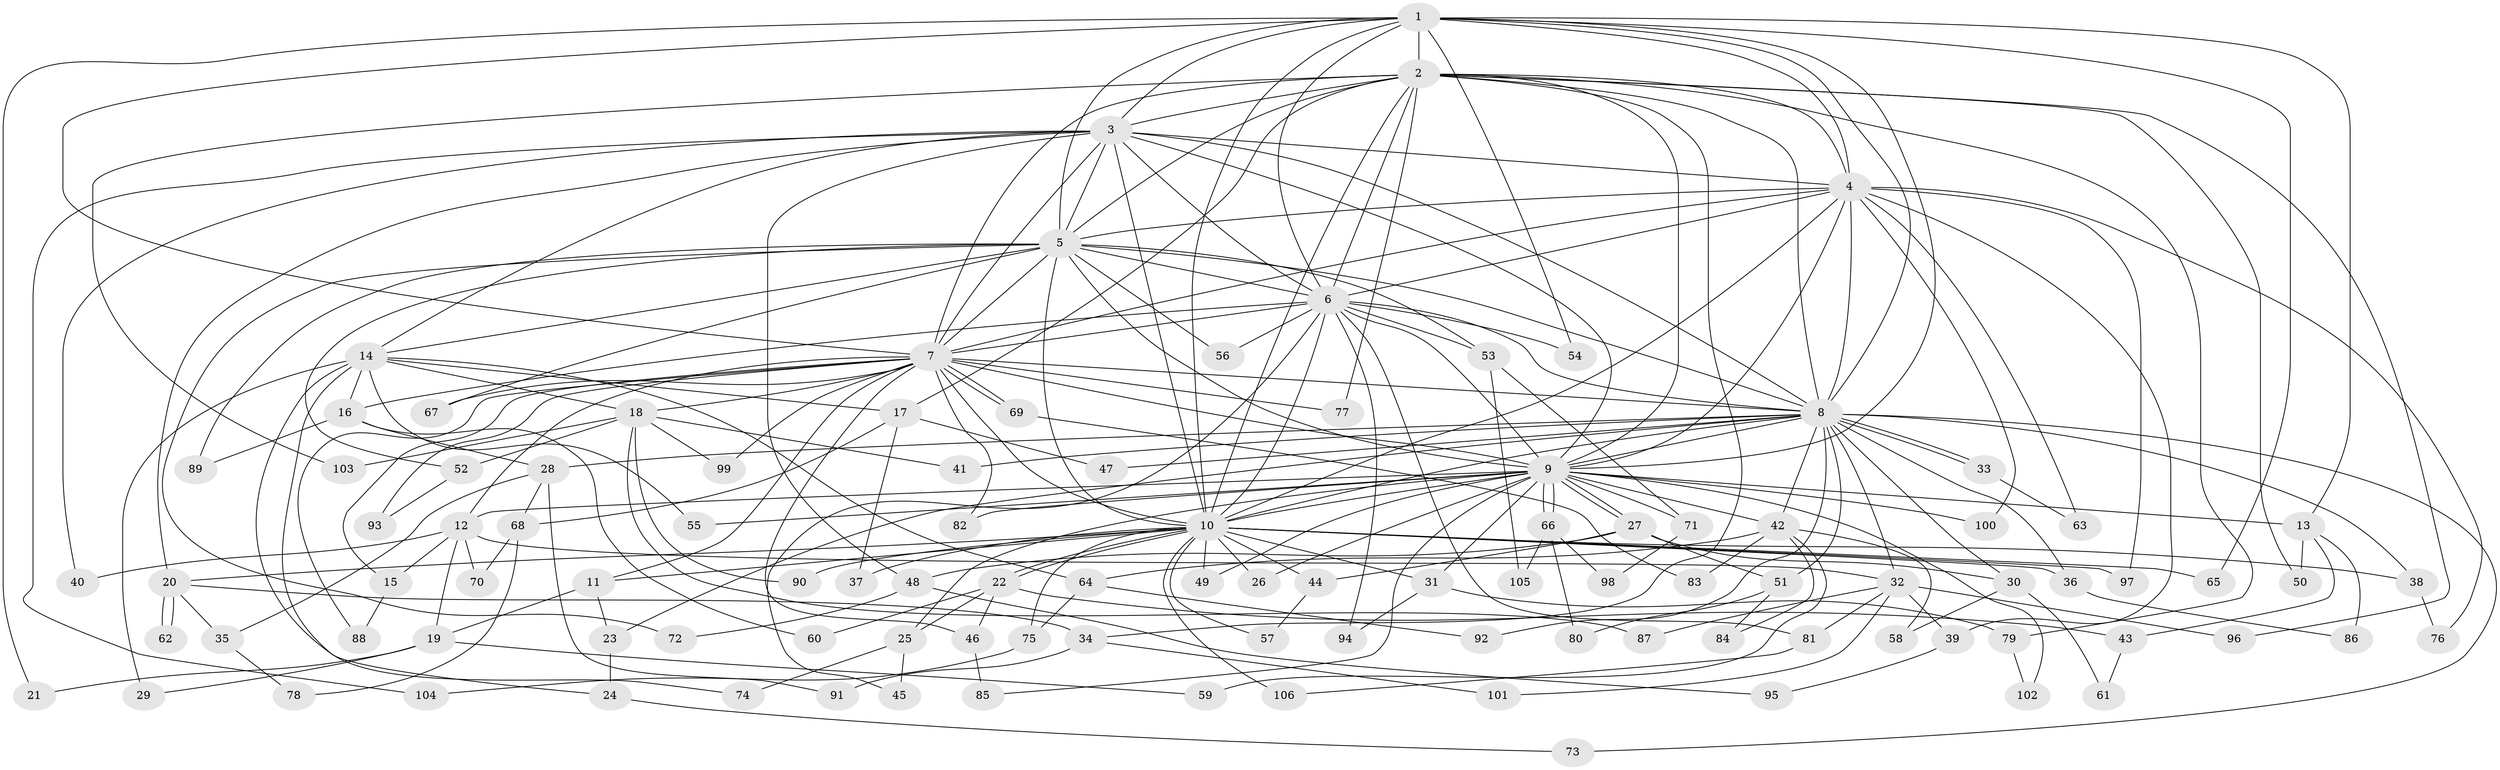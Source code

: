 // Generated by graph-tools (version 1.1) at 2025/11/02/27/25 16:11:03]
// undirected, 106 vertices, 237 edges
graph export_dot {
graph [start="1"]
  node [color=gray90,style=filled];
  1;
  2;
  3;
  4;
  5;
  6;
  7;
  8;
  9;
  10;
  11;
  12;
  13;
  14;
  15;
  16;
  17;
  18;
  19;
  20;
  21;
  22;
  23;
  24;
  25;
  26;
  27;
  28;
  29;
  30;
  31;
  32;
  33;
  34;
  35;
  36;
  37;
  38;
  39;
  40;
  41;
  42;
  43;
  44;
  45;
  46;
  47;
  48;
  49;
  50;
  51;
  52;
  53;
  54;
  55;
  56;
  57;
  58;
  59;
  60;
  61;
  62;
  63;
  64;
  65;
  66;
  67;
  68;
  69;
  70;
  71;
  72;
  73;
  74;
  75;
  76;
  77;
  78;
  79;
  80;
  81;
  82;
  83;
  84;
  85;
  86;
  87;
  88;
  89;
  90;
  91;
  92;
  93;
  94;
  95;
  96;
  97;
  98;
  99;
  100;
  101;
  102;
  103;
  104;
  105;
  106;
  1 -- 2;
  1 -- 3;
  1 -- 4;
  1 -- 5;
  1 -- 6;
  1 -- 7;
  1 -- 8;
  1 -- 9;
  1 -- 10;
  1 -- 13;
  1 -- 21;
  1 -- 54;
  1 -- 65;
  2 -- 3;
  2 -- 4;
  2 -- 5;
  2 -- 6;
  2 -- 7;
  2 -- 8;
  2 -- 9;
  2 -- 10;
  2 -- 17;
  2 -- 34;
  2 -- 50;
  2 -- 77;
  2 -- 79;
  2 -- 96;
  2 -- 103;
  3 -- 4;
  3 -- 5;
  3 -- 6;
  3 -- 7;
  3 -- 8;
  3 -- 9;
  3 -- 10;
  3 -- 14;
  3 -- 20;
  3 -- 40;
  3 -- 48;
  3 -- 104;
  4 -- 5;
  4 -- 6;
  4 -- 7;
  4 -- 8;
  4 -- 9;
  4 -- 10;
  4 -- 39;
  4 -- 63;
  4 -- 76;
  4 -- 97;
  4 -- 100;
  5 -- 6;
  5 -- 7;
  5 -- 8;
  5 -- 9;
  5 -- 10;
  5 -- 14;
  5 -- 52;
  5 -- 53;
  5 -- 56;
  5 -- 67;
  5 -- 72;
  5 -- 89;
  6 -- 7;
  6 -- 8;
  6 -- 9;
  6 -- 10;
  6 -- 16;
  6 -- 45;
  6 -- 53;
  6 -- 54;
  6 -- 56;
  6 -- 81;
  6 -- 94;
  7 -- 8;
  7 -- 9;
  7 -- 10;
  7 -- 11;
  7 -- 12;
  7 -- 15;
  7 -- 18;
  7 -- 46;
  7 -- 67;
  7 -- 69;
  7 -- 69;
  7 -- 77;
  7 -- 82;
  7 -- 88;
  7 -- 93;
  7 -- 99;
  8 -- 9;
  8 -- 10;
  8 -- 23;
  8 -- 28;
  8 -- 30;
  8 -- 32;
  8 -- 33;
  8 -- 33;
  8 -- 36;
  8 -- 38;
  8 -- 41;
  8 -- 42;
  8 -- 47;
  8 -- 51;
  8 -- 73;
  8 -- 92;
  9 -- 10;
  9 -- 12;
  9 -- 13;
  9 -- 25;
  9 -- 26;
  9 -- 27;
  9 -- 27;
  9 -- 31;
  9 -- 42;
  9 -- 49;
  9 -- 55;
  9 -- 66;
  9 -- 66;
  9 -- 71;
  9 -- 82;
  9 -- 85;
  9 -- 100;
  9 -- 102;
  10 -- 11;
  10 -- 20;
  10 -- 22;
  10 -- 22;
  10 -- 26;
  10 -- 31;
  10 -- 36;
  10 -- 37;
  10 -- 38;
  10 -- 44;
  10 -- 49;
  10 -- 57;
  10 -- 65;
  10 -- 75;
  10 -- 90;
  10 -- 97;
  10 -- 106;
  11 -- 19;
  11 -- 23;
  12 -- 15;
  12 -- 19;
  12 -- 32;
  12 -- 40;
  12 -- 70;
  13 -- 43;
  13 -- 50;
  13 -- 86;
  14 -- 16;
  14 -- 17;
  14 -- 18;
  14 -- 24;
  14 -- 29;
  14 -- 55;
  14 -- 64;
  14 -- 74;
  15 -- 88;
  16 -- 28;
  16 -- 60;
  16 -- 89;
  17 -- 37;
  17 -- 47;
  17 -- 68;
  18 -- 41;
  18 -- 52;
  18 -- 87;
  18 -- 90;
  18 -- 99;
  18 -- 103;
  19 -- 21;
  19 -- 29;
  19 -- 59;
  20 -- 34;
  20 -- 35;
  20 -- 62;
  20 -- 62;
  22 -- 25;
  22 -- 43;
  22 -- 46;
  22 -- 60;
  23 -- 24;
  24 -- 73;
  25 -- 45;
  25 -- 74;
  27 -- 30;
  27 -- 44;
  27 -- 48;
  27 -- 51;
  28 -- 35;
  28 -- 68;
  28 -- 91;
  30 -- 58;
  30 -- 61;
  31 -- 79;
  31 -- 94;
  32 -- 39;
  32 -- 81;
  32 -- 87;
  32 -- 96;
  32 -- 101;
  33 -- 63;
  34 -- 91;
  34 -- 101;
  35 -- 78;
  36 -- 86;
  38 -- 76;
  39 -- 95;
  42 -- 58;
  42 -- 59;
  42 -- 64;
  42 -- 83;
  42 -- 84;
  43 -- 61;
  44 -- 57;
  46 -- 85;
  48 -- 72;
  48 -- 95;
  51 -- 80;
  51 -- 84;
  52 -- 93;
  53 -- 71;
  53 -- 105;
  64 -- 75;
  64 -- 92;
  66 -- 80;
  66 -- 98;
  66 -- 105;
  68 -- 70;
  68 -- 78;
  69 -- 83;
  71 -- 98;
  75 -- 104;
  79 -- 102;
  81 -- 106;
}
